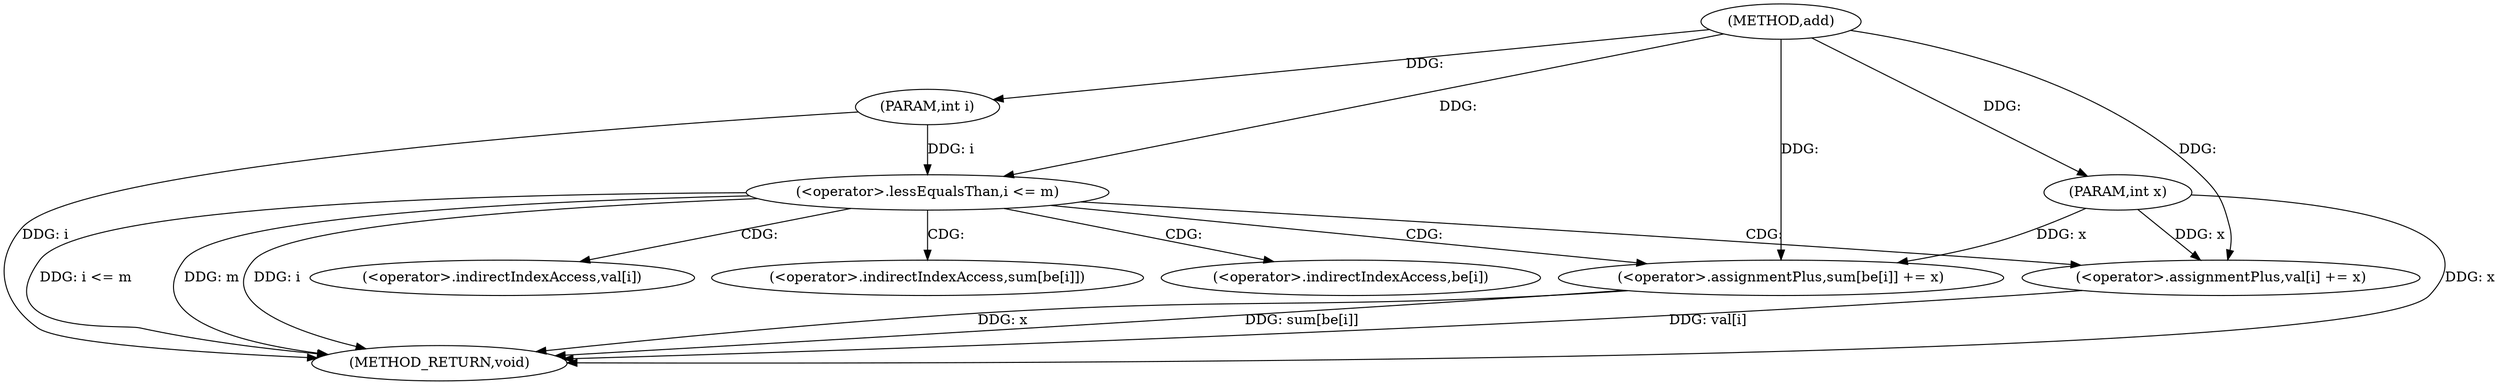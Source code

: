 digraph "add" {  
"1000324" [label = "(METHOD,add)" ]
"1000345" [label = "(METHOD_RETURN,void)" ]
"1000325" [label = "(PARAM,int i)" ]
"1000326" [label = "(PARAM,int x)" ]
"1000329" [label = "(<operator>.lessEqualsThan,i <= m)" ]
"1000333" [label = "(<operator>.assignmentPlus,val[i] += x)" ]
"1000338" [label = "(<operator>.assignmentPlus,sum[be[i]] += x)" ]
"1000334" [label = "(<operator>.indirectIndexAccess,val[i])" ]
"1000339" [label = "(<operator>.indirectIndexAccess,sum[be[i]])" ]
"1000341" [label = "(<operator>.indirectIndexAccess,be[i])" ]
  "1000325" -> "1000345"  [ label = "DDG: i"] 
  "1000326" -> "1000345"  [ label = "DDG: x"] 
  "1000329" -> "1000345"  [ label = "DDG: i"] 
  "1000329" -> "1000345"  [ label = "DDG: i <= m"] 
  "1000333" -> "1000345"  [ label = "DDG: val[i]"] 
  "1000338" -> "1000345"  [ label = "DDG: sum[be[i]]"] 
  "1000338" -> "1000345"  [ label = "DDG: x"] 
  "1000329" -> "1000345"  [ label = "DDG: m"] 
  "1000324" -> "1000325"  [ label = "DDG: "] 
  "1000324" -> "1000326"  [ label = "DDG: "] 
  "1000325" -> "1000329"  [ label = "DDG: i"] 
  "1000324" -> "1000329"  [ label = "DDG: "] 
  "1000326" -> "1000333"  [ label = "DDG: x"] 
  "1000324" -> "1000333"  [ label = "DDG: "] 
  "1000326" -> "1000338"  [ label = "DDG: x"] 
  "1000324" -> "1000338"  [ label = "DDG: "] 
  "1000329" -> "1000341"  [ label = "CDG: "] 
  "1000329" -> "1000334"  [ label = "CDG: "] 
  "1000329" -> "1000333"  [ label = "CDG: "] 
  "1000329" -> "1000339"  [ label = "CDG: "] 
  "1000329" -> "1000338"  [ label = "CDG: "] 
}

